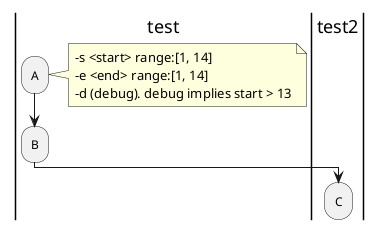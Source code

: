 {
  "sha1": "931f8fydpzfbbwo95wzzxdrwyrbtia9",
  "insertion": {
    "when": "2024-05-30T20:48:21.586Z",
    "url": "https://github.com/plantuml/plantuml/issues/385",
    "user": "plantuml@gmail.com"
  }
}
@startuml
|test|
    :A;
    note right
        -s <start> range:[1, 14]
        -e <end> range:[1, 14]
        -d (debug). debug implies start > 13
    end note
    :B;
|test2|
    :C;
@enduml
